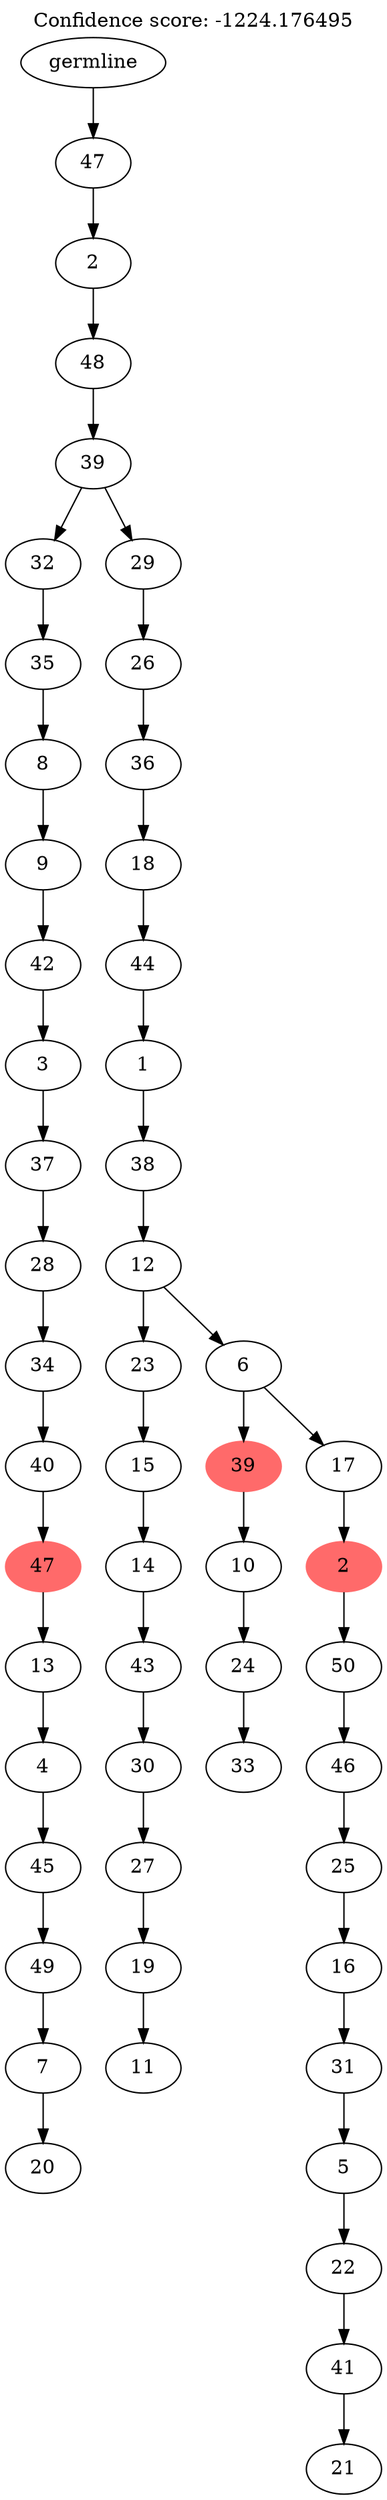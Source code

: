 digraph g {
	"52" -> "53";
	"53" [label="20"];
	"51" -> "52";
	"52" [label="7"];
	"50" -> "51";
	"51" [label="49"];
	"49" -> "50";
	"50" [label="45"];
	"48" -> "49";
	"49" [label="4"];
	"47" -> "48";
	"48" [label="13"];
	"46" -> "47";
	"47" [color=indianred1, style=filled, label="47"];
	"45" -> "46";
	"46" [label="40"];
	"44" -> "45";
	"45" [label="34"];
	"43" -> "44";
	"44" [label="28"];
	"42" -> "43";
	"43" [label="37"];
	"41" -> "42";
	"42" [label="3"];
	"40" -> "41";
	"41" [label="42"];
	"39" -> "40";
	"40" [label="9"];
	"38" -> "39";
	"39" [label="8"];
	"37" -> "38";
	"38" [label="35"];
	"35" -> "36";
	"36" [label="11"];
	"34" -> "35";
	"35" [label="19"];
	"33" -> "34";
	"34" [label="27"];
	"32" -> "33";
	"33" [label="30"];
	"31" -> "32";
	"32" [label="43"];
	"30" -> "31";
	"31" [label="14"];
	"29" -> "30";
	"30" [label="15"];
	"27" -> "28";
	"28" [label="33"];
	"26" -> "27";
	"27" [label="24"];
	"25" -> "26";
	"26" [label="10"];
	"23" -> "24";
	"24" [label="21"];
	"22" -> "23";
	"23" [label="41"];
	"21" -> "22";
	"22" [label="22"];
	"20" -> "21";
	"21" [label="5"];
	"19" -> "20";
	"20" [label="31"];
	"18" -> "19";
	"19" [label="16"];
	"17" -> "18";
	"18" [label="25"];
	"16" -> "17";
	"17" [label="46"];
	"15" -> "16";
	"16" [label="50"];
	"14" -> "15";
	"15" [color=indianred1, style=filled, label="2"];
	"13" -> "14";
	"14" [label="17"];
	"13" -> "25";
	"25" [color=indianred1, style=filled, label="39"];
	"12" -> "13";
	"13" [label="6"];
	"12" -> "29";
	"29" [label="23"];
	"11" -> "12";
	"12" [label="12"];
	"10" -> "11";
	"11" [label="38"];
	"9" -> "10";
	"10" [label="1"];
	"8" -> "9";
	"9" [label="44"];
	"7" -> "8";
	"8" [label="18"];
	"6" -> "7";
	"7" [label="36"];
	"5" -> "6";
	"6" [label="26"];
	"4" -> "5";
	"5" [label="29"];
	"4" -> "37";
	"37" [label="32"];
	"3" -> "4";
	"4" [label="39"];
	"2" -> "3";
	"3" [label="48"];
	"1" -> "2";
	"2" [label="2"];
	"0" -> "1";
	"1" [label="47"];
	"0" [label="germline"];
	labelloc="t";
	label="Confidence score: -1224.176495";
}
